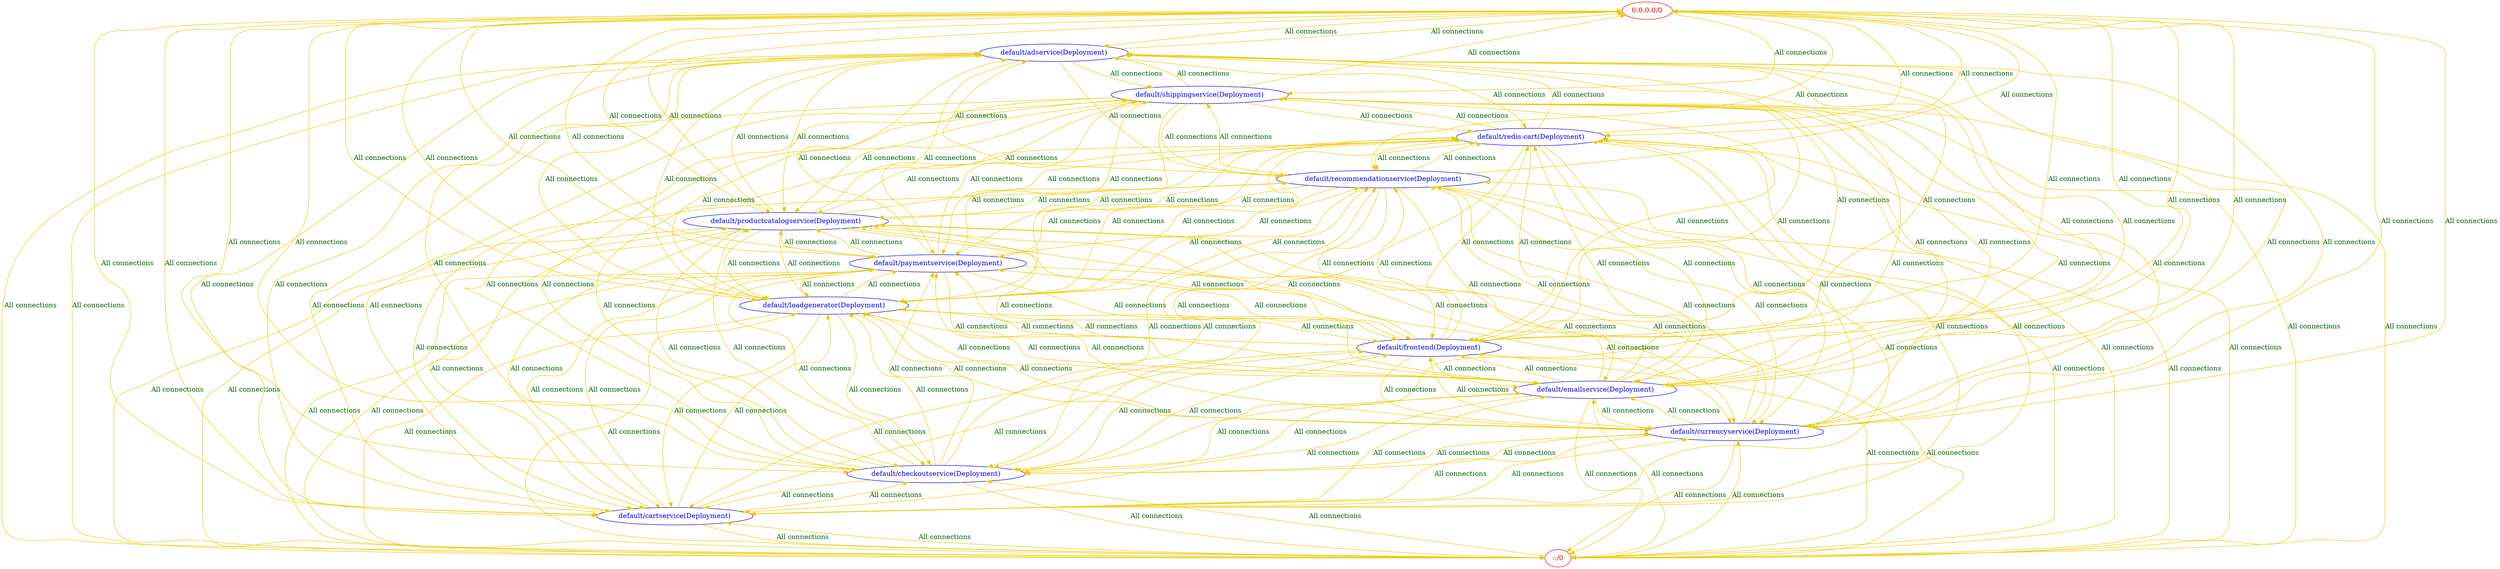 // The Connectivity Graph of k8s
digraph {
	"0.0.0.0/0" [label="0.0.0.0/0" color="red2" fontcolor="red2"]
	"::/0" [label="::/0" color="red2" fontcolor="red2"]
	"default/adservice(Deployment)" [label="default/adservice(Deployment)" color="blue" fontcolor="blue"]
	"default/cartservice(Deployment)" [label="default/cartservice(Deployment)" color="blue" fontcolor="blue"]
	"default/checkoutservice(Deployment)" [label="default/checkoutservice(Deployment)" color="blue" fontcolor="blue"]
	"default/currencyservice(Deployment)" [label="default/currencyservice(Deployment)" color="blue" fontcolor="blue"]
	"default/emailservice(Deployment)" [label="default/emailservice(Deployment)" color="blue" fontcolor="blue"]
	"default/frontend(Deployment)" [label="default/frontend(Deployment)" color="blue" fontcolor="blue"]
	"default/loadgenerator(Deployment)" [label="default/loadgenerator(Deployment)" color="blue" fontcolor="blue"]
	"default/paymentservice(Deployment)" [label="default/paymentservice(Deployment)" color="blue" fontcolor="blue"]
	"default/productcatalogservice(Deployment)" [label="default/productcatalogservice(Deployment)" color="blue" fontcolor="blue"]
	"default/recommendationservice(Deployment)" [label="default/recommendationservice(Deployment)" color="blue" fontcolor="blue"]
	"default/redis-cart(Deployment)" [label="default/redis-cart(Deployment)" color="blue" fontcolor="blue"]
	"default/shippingservice(Deployment)" [label="default/shippingservice(Deployment)" color="blue" fontcolor="blue"]
	"0.0.0.0/0" -> "default/adservice(Deployment)" [label="All connections" color="gold2" fontcolor="darkgreen"]
	"0.0.0.0/0" -> "default/cartservice(Deployment)" [label="All connections" color="gold2" fontcolor="darkgreen"]
	"0.0.0.0/0" -> "default/checkoutservice(Deployment)" [label="All connections" color="gold2" fontcolor="darkgreen"]
	"0.0.0.0/0" -> "default/currencyservice(Deployment)" [label="All connections" color="gold2" fontcolor="darkgreen"]
	"0.0.0.0/0" -> "default/emailservice(Deployment)" [label="All connections" color="gold2" fontcolor="darkgreen"]
	"0.0.0.0/0" -> "default/frontend(Deployment)" [label="All connections" color="gold2" fontcolor="darkgreen"]
	"0.0.0.0/0" -> "default/loadgenerator(Deployment)" [label="All connections" color="gold2" fontcolor="darkgreen"]
	"0.0.0.0/0" -> "default/paymentservice(Deployment)" [label="All connections" color="gold2" fontcolor="darkgreen"]
	"0.0.0.0/0" -> "default/productcatalogservice(Deployment)" [label="All connections" color="gold2" fontcolor="darkgreen"]
	"0.0.0.0/0" -> "default/recommendationservice(Deployment)" [label="All connections" color="gold2" fontcolor="darkgreen"]
	"0.0.0.0/0" -> "default/redis-cart(Deployment)" [label="All connections" color="gold2" fontcolor="darkgreen"]
	"0.0.0.0/0" -> "default/shippingservice(Deployment)" [label="All connections" color="gold2" fontcolor="darkgreen"]
	"::/0" -> "default/adservice(Deployment)" [label="All connections" color="gold2" fontcolor="darkgreen"]
	"::/0" -> "default/cartservice(Deployment)" [label="All connections" color="gold2" fontcolor="darkgreen"]
	"::/0" -> "default/checkoutservice(Deployment)" [label="All connections" color="gold2" fontcolor="darkgreen"]
	"::/0" -> "default/currencyservice(Deployment)" [label="All connections" color="gold2" fontcolor="darkgreen"]
	"::/0" -> "default/emailservice(Deployment)" [label="All connections" color="gold2" fontcolor="darkgreen"]
	"::/0" -> "default/frontend(Deployment)" [label="All connections" color="gold2" fontcolor="darkgreen"]
	"::/0" -> "default/loadgenerator(Deployment)" [label="All connections" color="gold2" fontcolor="darkgreen"]
	"::/0" -> "default/paymentservice(Deployment)" [label="All connections" color="gold2" fontcolor="darkgreen"]
	"::/0" -> "default/productcatalogservice(Deployment)" [label="All connections" color="gold2" fontcolor="darkgreen"]
	"::/0" -> "default/recommendationservice(Deployment)" [label="All connections" color="gold2" fontcolor="darkgreen"]
	"::/0" -> "default/redis-cart(Deployment)" [label="All connections" color="gold2" fontcolor="darkgreen"]
	"::/0" -> "default/shippingservice(Deployment)" [label="All connections" color="gold2" fontcolor="darkgreen"]
	"default/adservice(Deployment)" -> "0.0.0.0/0" [label="All connections" color="gold2" fontcolor="darkgreen"]
	"default/adservice(Deployment)" -> "::/0" [label="All connections" color="gold2" fontcolor="darkgreen"]
	"default/adservice(Deployment)" -> "default/cartservice(Deployment)" [label="All connections" color="gold2" fontcolor="darkgreen"]
	"default/adservice(Deployment)" -> "default/checkoutservice(Deployment)" [label="All connections" color="gold2" fontcolor="darkgreen"]
	"default/adservice(Deployment)" -> "default/currencyservice(Deployment)" [label="All connections" color="gold2" fontcolor="darkgreen"]
	"default/adservice(Deployment)" -> "default/emailservice(Deployment)" [label="All connections" color="gold2" fontcolor="darkgreen"]
	"default/adservice(Deployment)" -> "default/frontend(Deployment)" [label="All connections" color="gold2" fontcolor="darkgreen"]
	"default/adservice(Deployment)" -> "default/loadgenerator(Deployment)" [label="All connections" color="gold2" fontcolor="darkgreen"]
	"default/adservice(Deployment)" -> "default/paymentservice(Deployment)" [label="All connections" color="gold2" fontcolor="darkgreen"]
	"default/adservice(Deployment)" -> "default/productcatalogservice(Deployment)" [label="All connections" color="gold2" fontcolor="darkgreen"]
	"default/adservice(Deployment)" -> "default/recommendationservice(Deployment)" [label="All connections" color="gold2" fontcolor="darkgreen"]
	"default/adservice(Deployment)" -> "default/redis-cart(Deployment)" [label="All connections" color="gold2" fontcolor="darkgreen"]
	"default/adservice(Deployment)" -> "default/shippingservice(Deployment)" [label="All connections" color="gold2" fontcolor="darkgreen"]
	"default/cartservice(Deployment)" -> "0.0.0.0/0" [label="All connections" color="gold2" fontcolor="darkgreen"]
	"default/cartservice(Deployment)" -> "::/0" [label="All connections" color="gold2" fontcolor="darkgreen"]
	"default/cartservice(Deployment)" -> "default/adservice(Deployment)" [label="All connections" color="gold2" fontcolor="darkgreen"]
	"default/cartservice(Deployment)" -> "default/checkoutservice(Deployment)" [label="All connections" color="gold2" fontcolor="darkgreen"]
	"default/cartservice(Deployment)" -> "default/currencyservice(Deployment)" [label="All connections" color="gold2" fontcolor="darkgreen"]
	"default/cartservice(Deployment)" -> "default/emailservice(Deployment)" [label="All connections" color="gold2" fontcolor="darkgreen"]
	"default/cartservice(Deployment)" -> "default/frontend(Deployment)" [label="All connections" color="gold2" fontcolor="darkgreen"]
	"default/cartservice(Deployment)" -> "default/loadgenerator(Deployment)" [label="All connections" color="gold2" fontcolor="darkgreen"]
	"default/cartservice(Deployment)" -> "default/paymentservice(Deployment)" [label="All connections" color="gold2" fontcolor="darkgreen"]
	"default/cartservice(Deployment)" -> "default/productcatalogservice(Deployment)" [label="All connections" color="gold2" fontcolor="darkgreen"]
	"default/cartservice(Deployment)" -> "default/recommendationservice(Deployment)" [label="All connections" color="gold2" fontcolor="darkgreen"]
	"default/cartservice(Deployment)" -> "default/redis-cart(Deployment)" [label="All connections" color="gold2" fontcolor="darkgreen"]
	"default/cartservice(Deployment)" -> "default/shippingservice(Deployment)" [label="All connections" color="gold2" fontcolor="darkgreen"]
	"default/checkoutservice(Deployment)" -> "0.0.0.0/0" [label="All connections" color="gold2" fontcolor="darkgreen"]
	"default/checkoutservice(Deployment)" -> "::/0" [label="All connections" color="gold2" fontcolor="darkgreen"]
	"default/checkoutservice(Deployment)" -> "default/adservice(Deployment)" [label="All connections" color="gold2" fontcolor="darkgreen"]
	"default/checkoutservice(Deployment)" -> "default/cartservice(Deployment)" [label="All connections" color="gold2" fontcolor="darkgreen"]
	"default/checkoutservice(Deployment)" -> "default/currencyservice(Deployment)" [label="All connections" color="gold2" fontcolor="darkgreen"]
	"default/checkoutservice(Deployment)" -> "default/emailservice(Deployment)" [label="All connections" color="gold2" fontcolor="darkgreen"]
	"default/checkoutservice(Deployment)" -> "default/frontend(Deployment)" [label="All connections" color="gold2" fontcolor="darkgreen"]
	"default/checkoutservice(Deployment)" -> "default/loadgenerator(Deployment)" [label="All connections" color="gold2" fontcolor="darkgreen"]
	"default/checkoutservice(Deployment)" -> "default/paymentservice(Deployment)" [label="All connections" color="gold2" fontcolor="darkgreen"]
	"default/checkoutservice(Deployment)" -> "default/productcatalogservice(Deployment)" [label="All connections" color="gold2" fontcolor="darkgreen"]
	"default/checkoutservice(Deployment)" -> "default/recommendationservice(Deployment)" [label="All connections" color="gold2" fontcolor="darkgreen"]
	"default/checkoutservice(Deployment)" -> "default/redis-cart(Deployment)" [label="All connections" color="gold2" fontcolor="darkgreen"]
	"default/checkoutservice(Deployment)" -> "default/shippingservice(Deployment)" [label="All connections" color="gold2" fontcolor="darkgreen"]
	"default/currencyservice(Deployment)" -> "0.0.0.0/0" [label="All connections" color="gold2" fontcolor="darkgreen"]
	"default/currencyservice(Deployment)" -> "::/0" [label="All connections" color="gold2" fontcolor="darkgreen"]
	"default/currencyservice(Deployment)" -> "default/adservice(Deployment)" [label="All connections" color="gold2" fontcolor="darkgreen"]
	"default/currencyservice(Deployment)" -> "default/cartservice(Deployment)" [label="All connections" color="gold2" fontcolor="darkgreen"]
	"default/currencyservice(Deployment)" -> "default/checkoutservice(Deployment)" [label="All connections" color="gold2" fontcolor="darkgreen"]
	"default/currencyservice(Deployment)" -> "default/emailservice(Deployment)" [label="All connections" color="gold2" fontcolor="darkgreen"]
	"default/currencyservice(Deployment)" -> "default/frontend(Deployment)" [label="All connections" color="gold2" fontcolor="darkgreen"]
	"default/currencyservice(Deployment)" -> "default/loadgenerator(Deployment)" [label="All connections" color="gold2" fontcolor="darkgreen"]
	"default/currencyservice(Deployment)" -> "default/paymentservice(Deployment)" [label="All connections" color="gold2" fontcolor="darkgreen"]
	"default/currencyservice(Deployment)" -> "default/productcatalogservice(Deployment)" [label="All connections" color="gold2" fontcolor="darkgreen"]
	"default/currencyservice(Deployment)" -> "default/recommendationservice(Deployment)" [label="All connections" color="gold2" fontcolor="darkgreen"]
	"default/currencyservice(Deployment)" -> "default/redis-cart(Deployment)" [label="All connections" color="gold2" fontcolor="darkgreen"]
	"default/currencyservice(Deployment)" -> "default/shippingservice(Deployment)" [label="All connections" color="gold2" fontcolor="darkgreen"]
	"default/emailservice(Deployment)" -> "0.0.0.0/0" [label="All connections" color="gold2" fontcolor="darkgreen"]
	"default/emailservice(Deployment)" -> "::/0" [label="All connections" color="gold2" fontcolor="darkgreen"]
	"default/emailservice(Deployment)" -> "default/adservice(Deployment)" [label="All connections" color="gold2" fontcolor="darkgreen"]
	"default/emailservice(Deployment)" -> "default/cartservice(Deployment)" [label="All connections" color="gold2" fontcolor="darkgreen"]
	"default/emailservice(Deployment)" -> "default/checkoutservice(Deployment)" [label="All connections" color="gold2" fontcolor="darkgreen"]
	"default/emailservice(Deployment)" -> "default/currencyservice(Deployment)" [label="All connections" color="gold2" fontcolor="darkgreen"]
	"default/emailservice(Deployment)" -> "default/frontend(Deployment)" [label="All connections" color="gold2" fontcolor="darkgreen"]
	"default/emailservice(Deployment)" -> "default/loadgenerator(Deployment)" [label="All connections" color="gold2" fontcolor="darkgreen"]
	"default/emailservice(Deployment)" -> "default/paymentservice(Deployment)" [label="All connections" color="gold2" fontcolor="darkgreen"]
	"default/emailservice(Deployment)" -> "default/productcatalogservice(Deployment)" [label="All connections" color="gold2" fontcolor="darkgreen"]
	"default/emailservice(Deployment)" -> "default/recommendationservice(Deployment)" [label="All connections" color="gold2" fontcolor="darkgreen"]
	"default/emailservice(Deployment)" -> "default/redis-cart(Deployment)" [label="All connections" color="gold2" fontcolor="darkgreen"]
	"default/emailservice(Deployment)" -> "default/shippingservice(Deployment)" [label="All connections" color="gold2" fontcolor="darkgreen"]
	"default/frontend(Deployment)" -> "0.0.0.0/0" [label="All connections" color="gold2" fontcolor="darkgreen"]
	"default/frontend(Deployment)" -> "::/0" [label="All connections" color="gold2" fontcolor="darkgreen"]
	"default/frontend(Deployment)" -> "default/adservice(Deployment)" [label="All connections" color="gold2" fontcolor="darkgreen"]
	"default/frontend(Deployment)" -> "default/cartservice(Deployment)" [label="All connections" color="gold2" fontcolor="darkgreen"]
	"default/frontend(Deployment)" -> "default/checkoutservice(Deployment)" [label="All connections" color="gold2" fontcolor="darkgreen"]
	"default/frontend(Deployment)" -> "default/currencyservice(Deployment)" [label="All connections" color="gold2" fontcolor="darkgreen"]
	"default/frontend(Deployment)" -> "default/emailservice(Deployment)" [label="All connections" color="gold2" fontcolor="darkgreen"]
	"default/frontend(Deployment)" -> "default/loadgenerator(Deployment)" [label="All connections" color="gold2" fontcolor="darkgreen"]
	"default/frontend(Deployment)" -> "default/paymentservice(Deployment)" [label="All connections" color="gold2" fontcolor="darkgreen"]
	"default/frontend(Deployment)" -> "default/productcatalogservice(Deployment)" [label="All connections" color="gold2" fontcolor="darkgreen"]
	"default/frontend(Deployment)" -> "default/recommendationservice(Deployment)" [label="All connections" color="gold2" fontcolor="darkgreen"]
	"default/frontend(Deployment)" -> "default/redis-cart(Deployment)" [label="All connections" color="gold2" fontcolor="darkgreen"]
	"default/frontend(Deployment)" -> "default/shippingservice(Deployment)" [label="All connections" color="gold2" fontcolor="darkgreen"]
	"default/loadgenerator(Deployment)" -> "0.0.0.0/0" [label="All connections" color="gold2" fontcolor="darkgreen"]
	"default/loadgenerator(Deployment)" -> "::/0" [label="All connections" color="gold2" fontcolor="darkgreen"]
	"default/loadgenerator(Deployment)" -> "default/adservice(Deployment)" [label="All connections" color="gold2" fontcolor="darkgreen"]
	"default/loadgenerator(Deployment)" -> "default/cartservice(Deployment)" [label="All connections" color="gold2" fontcolor="darkgreen"]
	"default/loadgenerator(Deployment)" -> "default/checkoutservice(Deployment)" [label="All connections" color="gold2" fontcolor="darkgreen"]
	"default/loadgenerator(Deployment)" -> "default/currencyservice(Deployment)" [label="All connections" color="gold2" fontcolor="darkgreen"]
	"default/loadgenerator(Deployment)" -> "default/emailservice(Deployment)" [label="All connections" color="gold2" fontcolor="darkgreen"]
	"default/loadgenerator(Deployment)" -> "default/frontend(Deployment)" [label="All connections" color="gold2" fontcolor="darkgreen"]
	"default/loadgenerator(Deployment)" -> "default/paymentservice(Deployment)" [label="All connections" color="gold2" fontcolor="darkgreen"]
	"default/loadgenerator(Deployment)" -> "default/productcatalogservice(Deployment)" [label="All connections" color="gold2" fontcolor="darkgreen"]
	"default/loadgenerator(Deployment)" -> "default/recommendationservice(Deployment)" [label="All connections" color="gold2" fontcolor="darkgreen"]
	"default/loadgenerator(Deployment)" -> "default/redis-cart(Deployment)" [label="All connections" color="gold2" fontcolor="darkgreen"]
	"default/loadgenerator(Deployment)" -> "default/shippingservice(Deployment)" [label="All connections" color="gold2" fontcolor="darkgreen"]
	"default/paymentservice(Deployment)" -> "0.0.0.0/0" [label="All connections" color="gold2" fontcolor="darkgreen"]
	"default/paymentservice(Deployment)" -> "::/0" [label="All connections" color="gold2" fontcolor="darkgreen"]
	"default/paymentservice(Deployment)" -> "default/adservice(Deployment)" [label="All connections" color="gold2" fontcolor="darkgreen"]
	"default/paymentservice(Deployment)" -> "default/cartservice(Deployment)" [label="All connections" color="gold2" fontcolor="darkgreen"]
	"default/paymentservice(Deployment)" -> "default/checkoutservice(Deployment)" [label="All connections" color="gold2" fontcolor="darkgreen"]
	"default/paymentservice(Deployment)" -> "default/currencyservice(Deployment)" [label="All connections" color="gold2" fontcolor="darkgreen"]
	"default/paymentservice(Deployment)" -> "default/emailservice(Deployment)" [label="All connections" color="gold2" fontcolor="darkgreen"]
	"default/paymentservice(Deployment)" -> "default/frontend(Deployment)" [label="All connections" color="gold2" fontcolor="darkgreen"]
	"default/paymentservice(Deployment)" -> "default/loadgenerator(Deployment)" [label="All connections" color="gold2" fontcolor="darkgreen"]
	"default/paymentservice(Deployment)" -> "default/productcatalogservice(Deployment)" [label="All connections" color="gold2" fontcolor="darkgreen"]
	"default/paymentservice(Deployment)" -> "default/recommendationservice(Deployment)" [label="All connections" color="gold2" fontcolor="darkgreen"]
	"default/paymentservice(Deployment)" -> "default/redis-cart(Deployment)" [label="All connections" color="gold2" fontcolor="darkgreen"]
	"default/paymentservice(Deployment)" -> "default/shippingservice(Deployment)" [label="All connections" color="gold2" fontcolor="darkgreen"]
	"default/productcatalogservice(Deployment)" -> "0.0.0.0/0" [label="All connections" color="gold2" fontcolor="darkgreen"]
	"default/productcatalogservice(Deployment)" -> "::/0" [label="All connections" color="gold2" fontcolor="darkgreen"]
	"default/productcatalogservice(Deployment)" -> "default/adservice(Deployment)" [label="All connections" color="gold2" fontcolor="darkgreen"]
	"default/productcatalogservice(Deployment)" -> "default/cartservice(Deployment)" [label="All connections" color="gold2" fontcolor="darkgreen"]
	"default/productcatalogservice(Deployment)" -> "default/checkoutservice(Deployment)" [label="All connections" color="gold2" fontcolor="darkgreen"]
	"default/productcatalogservice(Deployment)" -> "default/currencyservice(Deployment)" [label="All connections" color="gold2" fontcolor="darkgreen"]
	"default/productcatalogservice(Deployment)" -> "default/emailservice(Deployment)" [label="All connections" color="gold2" fontcolor="darkgreen"]
	"default/productcatalogservice(Deployment)" -> "default/frontend(Deployment)" [label="All connections" color="gold2" fontcolor="darkgreen"]
	"default/productcatalogservice(Deployment)" -> "default/loadgenerator(Deployment)" [label="All connections" color="gold2" fontcolor="darkgreen"]
	"default/productcatalogservice(Deployment)" -> "default/paymentservice(Deployment)" [label="All connections" color="gold2" fontcolor="darkgreen"]
	"default/productcatalogservice(Deployment)" -> "default/recommendationservice(Deployment)" [label="All connections" color="gold2" fontcolor="darkgreen"]
	"default/productcatalogservice(Deployment)" -> "default/redis-cart(Deployment)" [label="All connections" color="gold2" fontcolor="darkgreen"]
	"default/productcatalogservice(Deployment)" -> "default/shippingservice(Deployment)" [label="All connections" color="gold2" fontcolor="darkgreen"]
	"default/recommendationservice(Deployment)" -> "0.0.0.0/0" [label="All connections" color="gold2" fontcolor="darkgreen"]
	"default/recommendationservice(Deployment)" -> "::/0" [label="All connections" color="gold2" fontcolor="darkgreen"]
	"default/recommendationservice(Deployment)" -> "default/adservice(Deployment)" [label="All connections" color="gold2" fontcolor="darkgreen"]
	"default/recommendationservice(Deployment)" -> "default/cartservice(Deployment)" [label="All connections" color="gold2" fontcolor="darkgreen"]
	"default/recommendationservice(Deployment)" -> "default/checkoutservice(Deployment)" [label="All connections" color="gold2" fontcolor="darkgreen"]
	"default/recommendationservice(Deployment)" -> "default/currencyservice(Deployment)" [label="All connections" color="gold2" fontcolor="darkgreen"]
	"default/recommendationservice(Deployment)" -> "default/emailservice(Deployment)" [label="All connections" color="gold2" fontcolor="darkgreen"]
	"default/recommendationservice(Deployment)" -> "default/frontend(Deployment)" [label="All connections" color="gold2" fontcolor="darkgreen"]
	"default/recommendationservice(Deployment)" -> "default/loadgenerator(Deployment)" [label="All connections" color="gold2" fontcolor="darkgreen"]
	"default/recommendationservice(Deployment)" -> "default/paymentservice(Deployment)" [label="All connections" color="gold2" fontcolor="darkgreen"]
	"default/recommendationservice(Deployment)" -> "default/productcatalogservice(Deployment)" [label="All connections" color="gold2" fontcolor="darkgreen"]
	"default/recommendationservice(Deployment)" -> "default/redis-cart(Deployment)" [label="All connections" color="gold2" fontcolor="darkgreen"]
	"default/recommendationservice(Deployment)" -> "default/shippingservice(Deployment)" [label="All connections" color="gold2" fontcolor="darkgreen"]
	"default/redis-cart(Deployment)" -> "0.0.0.0/0" [label="All connections" color="gold2" fontcolor="darkgreen"]
	"default/redis-cart(Deployment)" -> "::/0" [label="All connections" color="gold2" fontcolor="darkgreen"]
	"default/redis-cart(Deployment)" -> "default/adservice(Deployment)" [label="All connections" color="gold2" fontcolor="darkgreen"]
	"default/redis-cart(Deployment)" -> "default/cartservice(Deployment)" [label="All connections" color="gold2" fontcolor="darkgreen"]
	"default/redis-cart(Deployment)" -> "default/checkoutservice(Deployment)" [label="All connections" color="gold2" fontcolor="darkgreen"]
	"default/redis-cart(Deployment)" -> "default/currencyservice(Deployment)" [label="All connections" color="gold2" fontcolor="darkgreen"]
	"default/redis-cart(Deployment)" -> "default/emailservice(Deployment)" [label="All connections" color="gold2" fontcolor="darkgreen"]
	"default/redis-cart(Deployment)" -> "default/frontend(Deployment)" [label="All connections" color="gold2" fontcolor="darkgreen"]
	"default/redis-cart(Deployment)" -> "default/loadgenerator(Deployment)" [label="All connections" color="gold2" fontcolor="darkgreen"]
	"default/redis-cart(Deployment)" -> "default/paymentservice(Deployment)" [label="All connections" color="gold2" fontcolor="darkgreen"]
	"default/redis-cart(Deployment)" -> "default/productcatalogservice(Deployment)" [label="All connections" color="gold2" fontcolor="darkgreen"]
	"default/redis-cart(Deployment)" -> "default/recommendationservice(Deployment)" [label="All connections" color="gold2" fontcolor="darkgreen"]
	"default/redis-cart(Deployment)" -> "default/shippingservice(Deployment)" [label="All connections" color="gold2" fontcolor="darkgreen"]
	"default/shippingservice(Deployment)" -> "0.0.0.0/0" [label="All connections" color="gold2" fontcolor="darkgreen"]
	"default/shippingservice(Deployment)" -> "::/0" [label="All connections" color="gold2" fontcolor="darkgreen"]
	"default/shippingservice(Deployment)" -> "default/adservice(Deployment)" [label="All connections" color="gold2" fontcolor="darkgreen"]
	"default/shippingservice(Deployment)" -> "default/cartservice(Deployment)" [label="All connections" color="gold2" fontcolor="darkgreen"]
	"default/shippingservice(Deployment)" -> "default/checkoutservice(Deployment)" [label="All connections" color="gold2" fontcolor="darkgreen"]
	"default/shippingservice(Deployment)" -> "default/currencyservice(Deployment)" [label="All connections" color="gold2" fontcolor="darkgreen"]
	"default/shippingservice(Deployment)" -> "default/emailservice(Deployment)" [label="All connections" color="gold2" fontcolor="darkgreen"]
	"default/shippingservice(Deployment)" -> "default/frontend(Deployment)" [label="All connections" color="gold2" fontcolor="darkgreen"]
	"default/shippingservice(Deployment)" -> "default/loadgenerator(Deployment)" [label="All connections" color="gold2" fontcolor="darkgreen"]
	"default/shippingservice(Deployment)" -> "default/paymentservice(Deployment)" [label="All connections" color="gold2" fontcolor="darkgreen"]
	"default/shippingservice(Deployment)" -> "default/productcatalogservice(Deployment)" [label="All connections" color="gold2" fontcolor="darkgreen"]
	"default/shippingservice(Deployment)" -> "default/recommendationservice(Deployment)" [label="All connections" color="gold2" fontcolor="darkgreen"]
	"default/shippingservice(Deployment)" -> "default/redis-cart(Deployment)" [label="All connections" color="gold2" fontcolor="darkgreen"]
}


